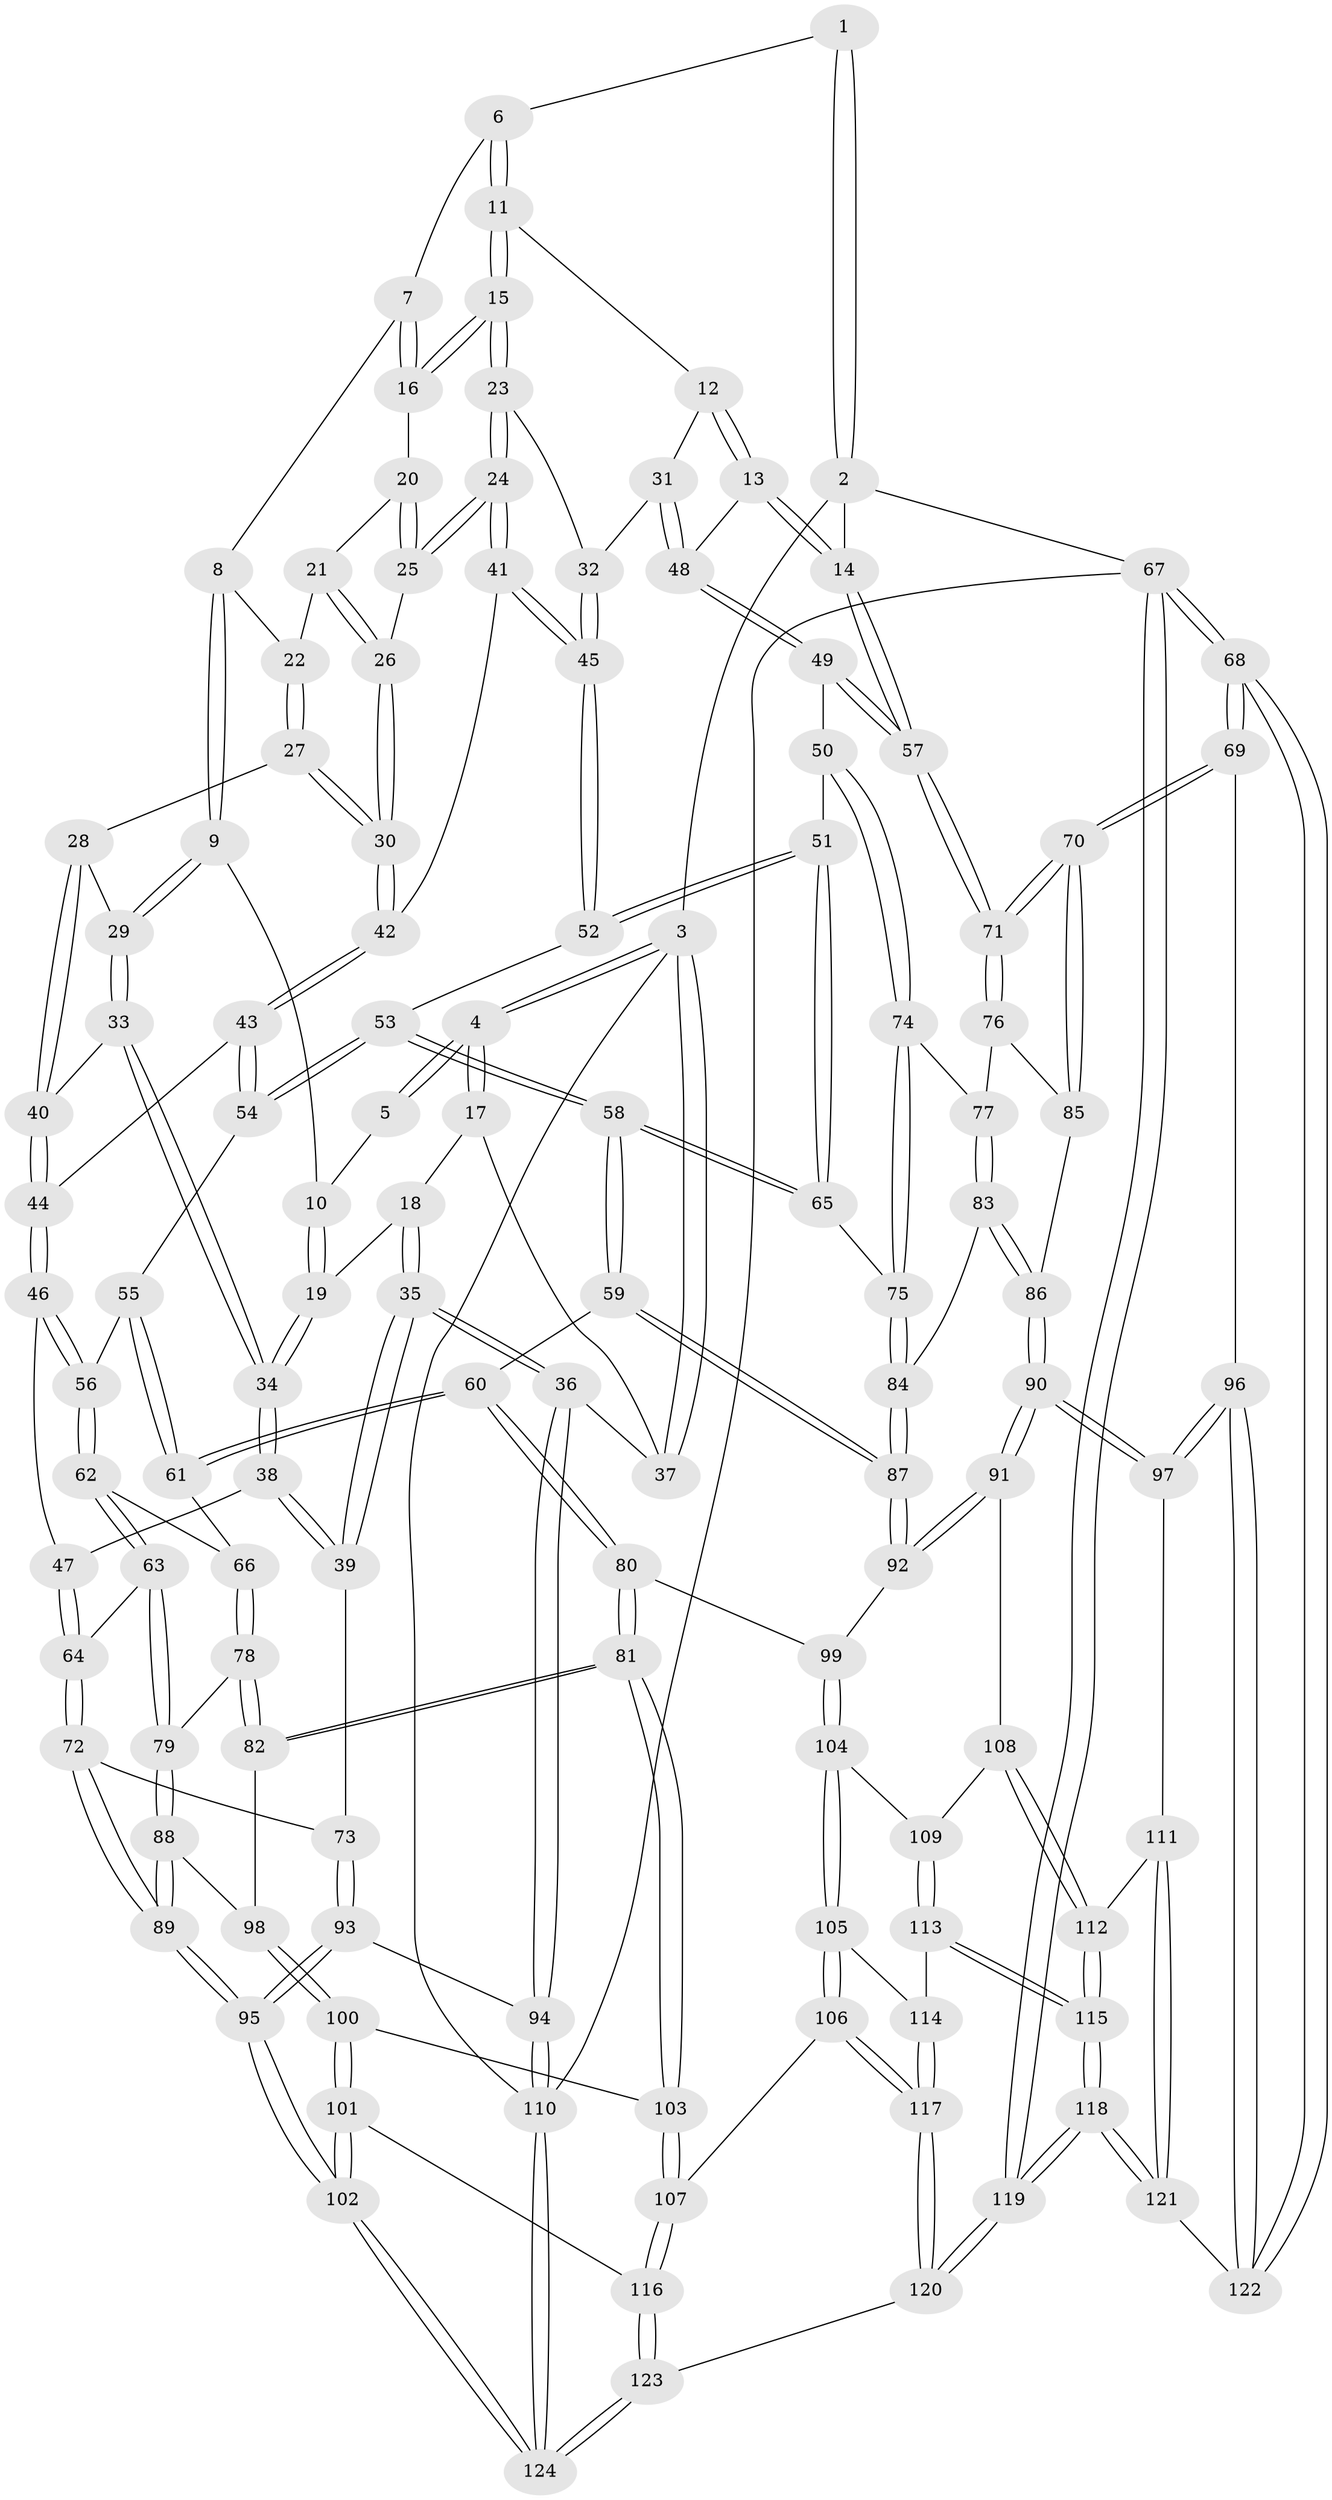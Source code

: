 // coarse degree distribution, {3: 0.11842105263157894, 7: 0.013157894736842105, 4: 0.5, 5: 0.3157894736842105, 6: 0.05263157894736842}
// Generated by graph-tools (version 1.1) at 2025/52/02/27/25 19:52:43]
// undirected, 124 vertices, 307 edges
graph export_dot {
graph [start="1"]
  node [color=gray90,style=filled];
  1 [pos="+0.49151283142588426+0"];
  2 [pos="+1+0"];
  3 [pos="+0+0"];
  4 [pos="+0+0"];
  5 [pos="+0.22975586705160014+0"];
  6 [pos="+0.507465833290511+0"];
  7 [pos="+0.5003919049852752+0.016388847836286496"];
  8 [pos="+0.41272039694612944+0.15432446815924775"];
  9 [pos="+0.34014243702784475+0.18348116123365815"];
  10 [pos="+0.21944580159951788+0"];
  11 [pos="+0.6545886163006547+0.1604602075084204"];
  12 [pos="+0.6752640656959681+0.15587568510312555"];
  13 [pos="+1+0"];
  14 [pos="+1+0"];
  15 [pos="+0.6362007659698802+0.18480769348824652"];
  16 [pos="+0.5242376968213075+0.18200688067102375"];
  17 [pos="+0.09982835013392131+0.1634089913715334"];
  18 [pos="+0.12037069854570329+0.16631093014916412"];
  19 [pos="+0.13023605578588165+0.1630058244959968"];
  20 [pos="+0.5239630630868262+0.1824098992620443"];
  21 [pos="+0.49629369926523714+0.19691226138032025"];
  22 [pos="+0.46800609087274847+0.2010975715763362"];
  23 [pos="+0.6318362794302794+0.2098156553740136"];
  24 [pos="+0.5945316942955101+0.2807686398598635"];
  25 [pos="+0.5505924530942714+0.2618118817442829"];
  26 [pos="+0.5044439104511486+0.27190460472785444"];
  27 [pos="+0.4420122630479135+0.26303051213435874"];
  28 [pos="+0.4282240220733458+0.26156376254756464"];
  29 [pos="+0.3397023901737042+0.1855768612433047"];
  30 [pos="+0.4728084396601664+0.2939726648763875"];
  31 [pos="+0.7362045113188223+0.28025867228188023"];
  32 [pos="+0.701206510841908+0.28157327824686124"];
  33 [pos="+0.3097244716020649+0.22955736493149587"];
  34 [pos="+0.2317521375526758+0.2990036783966172"];
  35 [pos="+0+0.4367597539176416"];
  36 [pos="+0+0.4621134218491561"];
  37 [pos="+0+0.16493279847303902"];
  38 [pos="+0.22664718025800273+0.36665413020657817"];
  39 [pos="+0.15502414976187687+0.43640293332209584"];
  40 [pos="+0.38692757158083224+0.29984973563507183"];
  41 [pos="+0.5987404614238402+0.3006155540267583"];
  42 [pos="+0.4752914754797259+0.33139190278349895"];
  43 [pos="+0.47502985495589745+0.332570768668168"];
  44 [pos="+0.3801619653247056+0.3434600281353677"];
  45 [pos="+0.6173512692393213+0.3380334577821657"];
  46 [pos="+0.33255988978623546+0.3895814762451864"];
  47 [pos="+0.30651422833356584+0.38536488498696975"];
  48 [pos="+0.8267933268472762+0.3144628018993662"];
  49 [pos="+0.816426253366862+0.36112805058430797"];
  50 [pos="+0.7986823408898767+0.39023965899195573"];
  51 [pos="+0.7138573515118407+0.4158542664452839"];
  52 [pos="+0.6185216010616162+0.3527498671126726"];
  53 [pos="+0.5462404589929059+0.41101660881042873"];
  54 [pos="+0.4969595117826716+0.40070056856390124"];
  55 [pos="+0.483887402047055+0.41061894069064153"];
  56 [pos="+0.36060882781129106+0.41427419457573234"];
  57 [pos="+1+0.5423389438734917"];
  58 [pos="+0.58887866018053+0.525130961106409"];
  59 [pos="+0.5780220859697457+0.5524401625191063"];
  60 [pos="+0.5284343712168382+0.5826710634113086"];
  61 [pos="+0.45670730023990586+0.5026919404235706"];
  62 [pos="+0.38430746276728345+0.49744303931103967"];
  63 [pos="+0.33803660070526853+0.5445722765993442"];
  64 [pos="+0.3246529500977042+0.5428481363202101"];
  65 [pos="+0.684016961537176+0.47297039447639766"];
  66 [pos="+0.40108456476975907+0.5021749707859053"];
  67 [pos="+1+1"];
  68 [pos="+1+1"];
  69 [pos="+1+0.6107216148040681"];
  70 [pos="+1+0.6072119658944373"];
  71 [pos="+1+0.5842399993860394"];
  72 [pos="+0.2542862352249453+0.5421812879624283"];
  73 [pos="+0.19322172041632288+0.5070935030336534"];
  74 [pos="+0.8147738351409717+0.4363703289328702"];
  75 [pos="+0.7266979697028699+0.5439707946722604"];
  76 [pos="+0.9087576934376568+0.5176205943642613"];
  77 [pos="+0.8329274419944265+0.47924284885190965"];
  78 [pos="+0.4265151661201437+0.6128760966237534"];
  79 [pos="+0.3622730492459427+0.5943692465974232"];
  80 [pos="+0.5186562497815478+0.6008817488225074"];
  81 [pos="+0.47417579624157985+0.6307105750760833"];
  82 [pos="+0.44296944394061766+0.6220942765850385"];
  83 [pos="+0.7973498018055094+0.5546497323985894"];
  84 [pos="+0.7291430647303307+0.5495992777555664"];
  85 [pos="+0.8440751991194622+0.5907416129492624"];
  86 [pos="+0.8145761241070236+0.603591134247761"];
  87 [pos="+0.6847478228568862+0.624242896435389"];
  88 [pos="+0.32098513853712385+0.6512371616473004"];
  89 [pos="+0.2853078723958457+0.6611356785507027"];
  90 [pos="+0.8004132799872931+0.7089770080764345"];
  91 [pos="+0.7154379428092642+0.6861819328955516"];
  92 [pos="+0.7001484057755938+0.6619354316094501"];
  93 [pos="+0.14324755824645097+0.7447579752198457"];
  94 [pos="+0+0.6479336965887477"];
  95 [pos="+0.18942932173229027+0.7840409808444769"];
  96 [pos="+0.9189602392306816+0.7403831086463558"];
  97 [pos="+0.8322868567448166+0.7396563570198197"];
  98 [pos="+0.35921883769849045+0.6757006209816978"];
  99 [pos="+0.5638631707303265+0.6666667330341265"];
  100 [pos="+0.3686685056438012+0.695859892303221"];
  101 [pos="+0.23175472227361624+0.8554563522861867"];
  102 [pos="+0.22649519663304407+0.8574049370178057"];
  103 [pos="+0.4519879165388279+0.734473528154842"];
  104 [pos="+0.5790035713480532+0.7171809287626534"];
  105 [pos="+0.49864543373507975+0.7755509894871477"];
  106 [pos="+0.4703919002758506+0.7826193820064987"];
  107 [pos="+0.4581995005073724+0.7805997244512848"];
  108 [pos="+0.6489458707650047+0.741171378174755"];
  109 [pos="+0.6426239218521057+0.7445790493544021"];
  110 [pos="+0+1"];
  111 [pos="+0.8300048751359937+0.7442927898537238"];
  112 [pos="+0.7094610467615341+0.8212588083241974"];
  113 [pos="+0.6217306248781108+0.8020143707185629"];
  114 [pos="+0.609267645763846+0.8062531461368889"];
  115 [pos="+0.6743457492548549+0.8742935896680825"];
  116 [pos="+0.43122906198365896+0.8049657248563697"];
  117 [pos="+0.5560600412855009+0.8760679003275367"];
  118 [pos="+0.6907295959537031+1"];
  119 [pos="+0.6146408042477254+1"];
  120 [pos="+0.6011933102697289+1"];
  121 [pos="+0.7890799697150322+0.9286682033649775"];
  122 [pos="+0.9426753607896209+0.9415786021139492"];
  123 [pos="+0.5389312126906756+1"];
  124 [pos="+0.17897855805999682+1"];
  1 -- 2;
  1 -- 2;
  1 -- 6;
  2 -- 3;
  2 -- 14;
  2 -- 67;
  3 -- 4;
  3 -- 4;
  3 -- 37;
  3 -- 37;
  3 -- 110;
  4 -- 5;
  4 -- 5;
  4 -- 17;
  4 -- 17;
  5 -- 10;
  6 -- 7;
  6 -- 11;
  6 -- 11;
  7 -- 8;
  7 -- 16;
  7 -- 16;
  8 -- 9;
  8 -- 9;
  8 -- 22;
  9 -- 10;
  9 -- 29;
  9 -- 29;
  10 -- 19;
  10 -- 19;
  11 -- 12;
  11 -- 15;
  11 -- 15;
  12 -- 13;
  12 -- 13;
  12 -- 31;
  13 -- 14;
  13 -- 14;
  13 -- 48;
  14 -- 57;
  14 -- 57;
  15 -- 16;
  15 -- 16;
  15 -- 23;
  15 -- 23;
  16 -- 20;
  17 -- 18;
  17 -- 37;
  18 -- 19;
  18 -- 35;
  18 -- 35;
  19 -- 34;
  19 -- 34;
  20 -- 21;
  20 -- 25;
  20 -- 25;
  21 -- 22;
  21 -- 26;
  21 -- 26;
  22 -- 27;
  22 -- 27;
  23 -- 24;
  23 -- 24;
  23 -- 32;
  24 -- 25;
  24 -- 25;
  24 -- 41;
  24 -- 41;
  25 -- 26;
  26 -- 30;
  26 -- 30;
  27 -- 28;
  27 -- 30;
  27 -- 30;
  28 -- 29;
  28 -- 40;
  28 -- 40;
  29 -- 33;
  29 -- 33;
  30 -- 42;
  30 -- 42;
  31 -- 32;
  31 -- 48;
  31 -- 48;
  32 -- 45;
  32 -- 45;
  33 -- 34;
  33 -- 34;
  33 -- 40;
  34 -- 38;
  34 -- 38;
  35 -- 36;
  35 -- 36;
  35 -- 39;
  35 -- 39;
  36 -- 37;
  36 -- 94;
  36 -- 94;
  38 -- 39;
  38 -- 39;
  38 -- 47;
  39 -- 73;
  40 -- 44;
  40 -- 44;
  41 -- 42;
  41 -- 45;
  41 -- 45;
  42 -- 43;
  42 -- 43;
  43 -- 44;
  43 -- 54;
  43 -- 54;
  44 -- 46;
  44 -- 46;
  45 -- 52;
  45 -- 52;
  46 -- 47;
  46 -- 56;
  46 -- 56;
  47 -- 64;
  47 -- 64;
  48 -- 49;
  48 -- 49;
  49 -- 50;
  49 -- 57;
  49 -- 57;
  50 -- 51;
  50 -- 74;
  50 -- 74;
  51 -- 52;
  51 -- 52;
  51 -- 65;
  51 -- 65;
  52 -- 53;
  53 -- 54;
  53 -- 54;
  53 -- 58;
  53 -- 58;
  54 -- 55;
  55 -- 56;
  55 -- 61;
  55 -- 61;
  56 -- 62;
  56 -- 62;
  57 -- 71;
  57 -- 71;
  58 -- 59;
  58 -- 59;
  58 -- 65;
  58 -- 65;
  59 -- 60;
  59 -- 87;
  59 -- 87;
  60 -- 61;
  60 -- 61;
  60 -- 80;
  60 -- 80;
  61 -- 66;
  62 -- 63;
  62 -- 63;
  62 -- 66;
  63 -- 64;
  63 -- 79;
  63 -- 79;
  64 -- 72;
  64 -- 72;
  65 -- 75;
  66 -- 78;
  66 -- 78;
  67 -- 68;
  67 -- 68;
  67 -- 119;
  67 -- 119;
  67 -- 110;
  68 -- 69;
  68 -- 69;
  68 -- 122;
  68 -- 122;
  69 -- 70;
  69 -- 70;
  69 -- 96;
  70 -- 71;
  70 -- 71;
  70 -- 85;
  70 -- 85;
  71 -- 76;
  71 -- 76;
  72 -- 73;
  72 -- 89;
  72 -- 89;
  73 -- 93;
  73 -- 93;
  74 -- 75;
  74 -- 75;
  74 -- 77;
  75 -- 84;
  75 -- 84;
  76 -- 77;
  76 -- 85;
  77 -- 83;
  77 -- 83;
  78 -- 79;
  78 -- 82;
  78 -- 82;
  79 -- 88;
  79 -- 88;
  80 -- 81;
  80 -- 81;
  80 -- 99;
  81 -- 82;
  81 -- 82;
  81 -- 103;
  81 -- 103;
  82 -- 98;
  83 -- 84;
  83 -- 86;
  83 -- 86;
  84 -- 87;
  84 -- 87;
  85 -- 86;
  86 -- 90;
  86 -- 90;
  87 -- 92;
  87 -- 92;
  88 -- 89;
  88 -- 89;
  88 -- 98;
  89 -- 95;
  89 -- 95;
  90 -- 91;
  90 -- 91;
  90 -- 97;
  90 -- 97;
  91 -- 92;
  91 -- 92;
  91 -- 108;
  92 -- 99;
  93 -- 94;
  93 -- 95;
  93 -- 95;
  94 -- 110;
  94 -- 110;
  95 -- 102;
  95 -- 102;
  96 -- 97;
  96 -- 97;
  96 -- 122;
  96 -- 122;
  97 -- 111;
  98 -- 100;
  98 -- 100;
  99 -- 104;
  99 -- 104;
  100 -- 101;
  100 -- 101;
  100 -- 103;
  101 -- 102;
  101 -- 102;
  101 -- 116;
  102 -- 124;
  102 -- 124;
  103 -- 107;
  103 -- 107;
  104 -- 105;
  104 -- 105;
  104 -- 109;
  105 -- 106;
  105 -- 106;
  105 -- 114;
  106 -- 107;
  106 -- 117;
  106 -- 117;
  107 -- 116;
  107 -- 116;
  108 -- 109;
  108 -- 112;
  108 -- 112;
  109 -- 113;
  109 -- 113;
  110 -- 124;
  110 -- 124;
  111 -- 112;
  111 -- 121;
  111 -- 121;
  112 -- 115;
  112 -- 115;
  113 -- 114;
  113 -- 115;
  113 -- 115;
  114 -- 117;
  114 -- 117;
  115 -- 118;
  115 -- 118;
  116 -- 123;
  116 -- 123;
  117 -- 120;
  117 -- 120;
  118 -- 119;
  118 -- 119;
  118 -- 121;
  118 -- 121;
  119 -- 120;
  119 -- 120;
  120 -- 123;
  121 -- 122;
  123 -- 124;
  123 -- 124;
}
